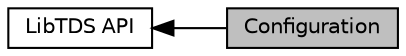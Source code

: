 digraph "Configuration"
{
  edge [fontname="Helvetica",fontsize="10",labelfontname="Helvetica",labelfontsize="10"];
  node [fontname="Helvetica",fontsize="10",shape=box];
  rankdir=LR;
  Node1 [label="Configuration",height=0.2,width=0.4,color="black", fillcolor="grey75", style="filled", fontcolor="black",tooltip="Handle reading of configuration."];
  Node2 [label="LibTDS API",height=0.2,width=0.4,color="black", fillcolor="white", style="filled",URL="$a00567.html",tooltip="Callable functions in libtds."];
  Node2->Node1 [shape=plaintext, dir="back", style="solid"];
}
